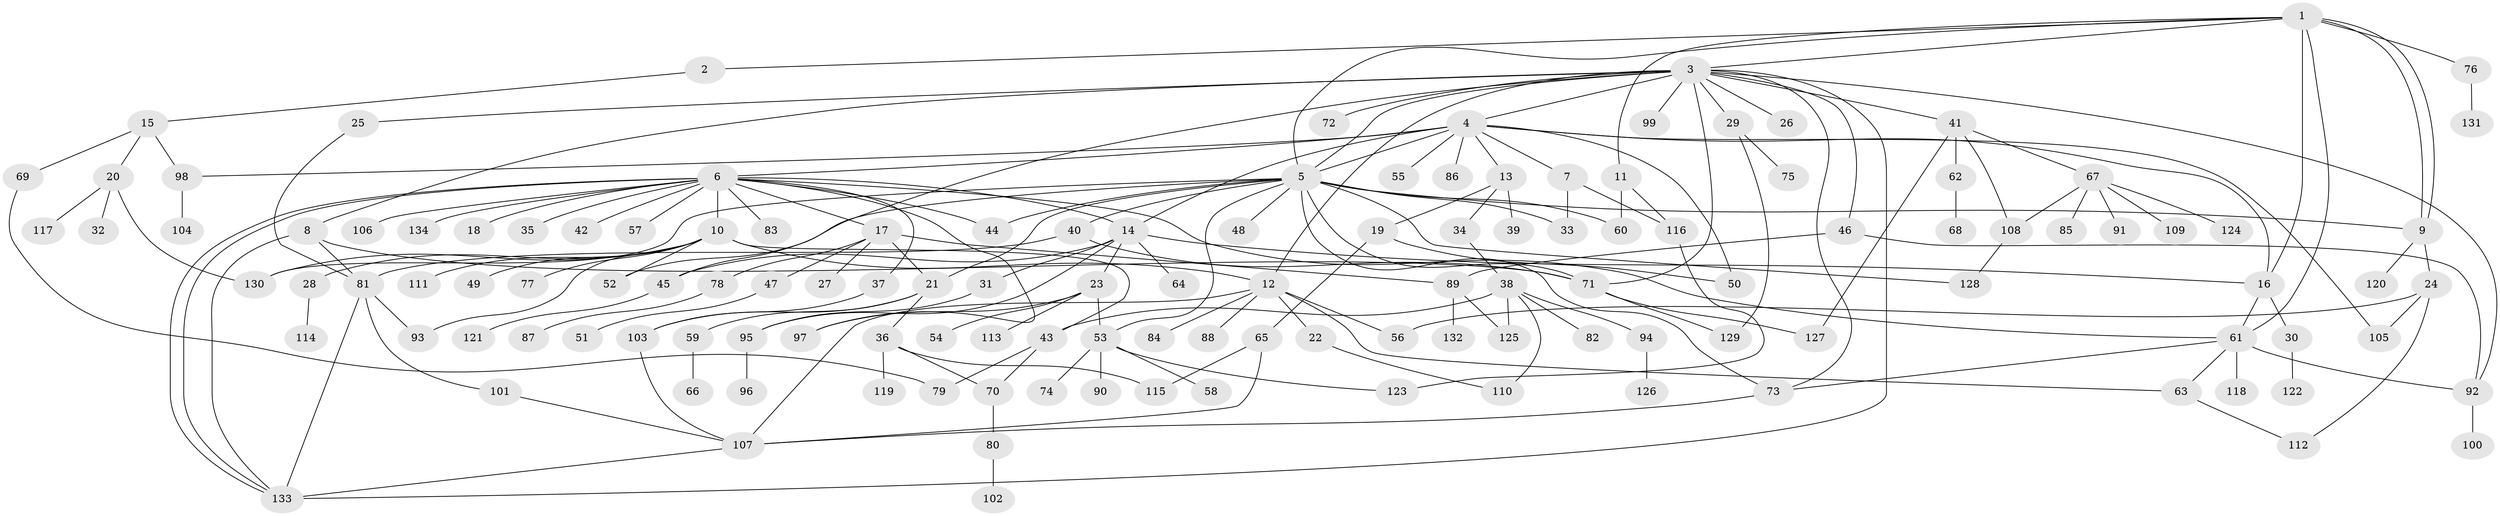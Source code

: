 // coarse degree distribution, {9: 0.030927835051546393, 2: 0.17525773195876287, 17: 0.010309278350515464, 10: 0.010309278350515464, 16: 0.010309278350515464, 21: 0.010309278350515464, 3: 0.08247422680412371, 7: 0.010309278350515464, 5: 0.1134020618556701, 11: 0.010309278350515464, 4: 0.05154639175257732, 8: 0.010309278350515464, 1: 0.4536082474226804, 6: 0.020618556701030927}
// Generated by graph-tools (version 1.1) at 2025/51/02/27/25 19:51:56]
// undirected, 134 vertices, 193 edges
graph export_dot {
graph [start="1"]
  node [color=gray90,style=filled];
  1;
  2;
  3;
  4;
  5;
  6;
  7;
  8;
  9;
  10;
  11;
  12;
  13;
  14;
  15;
  16;
  17;
  18;
  19;
  20;
  21;
  22;
  23;
  24;
  25;
  26;
  27;
  28;
  29;
  30;
  31;
  32;
  33;
  34;
  35;
  36;
  37;
  38;
  39;
  40;
  41;
  42;
  43;
  44;
  45;
  46;
  47;
  48;
  49;
  50;
  51;
  52;
  53;
  54;
  55;
  56;
  57;
  58;
  59;
  60;
  61;
  62;
  63;
  64;
  65;
  66;
  67;
  68;
  69;
  70;
  71;
  72;
  73;
  74;
  75;
  76;
  77;
  78;
  79;
  80;
  81;
  82;
  83;
  84;
  85;
  86;
  87;
  88;
  89;
  90;
  91;
  92;
  93;
  94;
  95;
  96;
  97;
  98;
  99;
  100;
  101;
  102;
  103;
  104;
  105;
  106;
  107;
  108;
  109;
  110;
  111;
  112;
  113;
  114;
  115;
  116;
  117;
  118;
  119;
  120;
  121;
  122;
  123;
  124;
  125;
  126;
  127;
  128;
  129;
  130;
  131;
  132;
  133;
  134;
  1 -- 2;
  1 -- 3;
  1 -- 5;
  1 -- 9;
  1 -- 9;
  1 -- 11;
  1 -- 16;
  1 -- 61;
  1 -- 76;
  2 -- 15;
  3 -- 4;
  3 -- 5;
  3 -- 8;
  3 -- 12;
  3 -- 25;
  3 -- 26;
  3 -- 29;
  3 -- 41;
  3 -- 45;
  3 -- 46;
  3 -- 71;
  3 -- 72;
  3 -- 73;
  3 -- 92;
  3 -- 99;
  3 -- 133;
  4 -- 5;
  4 -- 6;
  4 -- 7;
  4 -- 13;
  4 -- 14;
  4 -- 16;
  4 -- 50;
  4 -- 55;
  4 -- 86;
  4 -- 98;
  4 -- 105;
  5 -- 9;
  5 -- 21;
  5 -- 33;
  5 -- 40;
  5 -- 44;
  5 -- 48;
  5 -- 52;
  5 -- 53;
  5 -- 60;
  5 -- 71;
  5 -- 73;
  5 -- 128;
  5 -- 130;
  6 -- 10;
  6 -- 14;
  6 -- 17;
  6 -- 18;
  6 -- 35;
  6 -- 37;
  6 -- 42;
  6 -- 44;
  6 -- 57;
  6 -- 61;
  6 -- 83;
  6 -- 97;
  6 -- 106;
  6 -- 133;
  6 -- 133;
  6 -- 134;
  7 -- 33;
  7 -- 116;
  8 -- 71;
  8 -- 81;
  8 -- 133;
  9 -- 24;
  9 -- 120;
  10 -- 12;
  10 -- 28;
  10 -- 43;
  10 -- 49;
  10 -- 52;
  10 -- 77;
  10 -- 93;
  10 -- 111;
  10 -- 130;
  11 -- 60;
  11 -- 116;
  12 -- 22;
  12 -- 56;
  12 -- 63;
  12 -- 84;
  12 -- 88;
  12 -- 107;
  13 -- 19;
  13 -- 34;
  13 -- 39;
  14 -- 16;
  14 -- 23;
  14 -- 31;
  14 -- 45;
  14 -- 64;
  14 -- 95;
  15 -- 20;
  15 -- 69;
  15 -- 98;
  16 -- 30;
  16 -- 61;
  17 -- 21;
  17 -- 27;
  17 -- 47;
  17 -- 78;
  17 -- 89;
  19 -- 50;
  19 -- 65;
  20 -- 32;
  20 -- 117;
  20 -- 130;
  21 -- 36;
  21 -- 59;
  21 -- 103;
  22 -- 110;
  23 -- 53;
  23 -- 54;
  23 -- 97;
  23 -- 113;
  24 -- 56;
  24 -- 105;
  24 -- 112;
  25 -- 81;
  28 -- 114;
  29 -- 75;
  29 -- 129;
  30 -- 122;
  31 -- 95;
  34 -- 38;
  36 -- 70;
  36 -- 115;
  36 -- 119;
  37 -- 103;
  38 -- 43;
  38 -- 82;
  38 -- 94;
  38 -- 110;
  38 -- 125;
  40 -- 71;
  40 -- 81;
  41 -- 62;
  41 -- 67;
  41 -- 108;
  41 -- 127;
  43 -- 70;
  43 -- 79;
  45 -- 121;
  46 -- 89;
  46 -- 92;
  47 -- 51;
  53 -- 58;
  53 -- 74;
  53 -- 90;
  53 -- 123;
  59 -- 66;
  61 -- 63;
  61 -- 73;
  61 -- 92;
  61 -- 118;
  62 -- 68;
  63 -- 112;
  65 -- 107;
  65 -- 115;
  67 -- 85;
  67 -- 91;
  67 -- 108;
  67 -- 109;
  67 -- 124;
  69 -- 79;
  70 -- 80;
  71 -- 127;
  71 -- 129;
  73 -- 107;
  76 -- 131;
  78 -- 87;
  80 -- 102;
  81 -- 93;
  81 -- 101;
  81 -- 133;
  89 -- 125;
  89 -- 132;
  92 -- 100;
  94 -- 126;
  95 -- 96;
  98 -- 104;
  101 -- 107;
  103 -- 107;
  107 -- 133;
  108 -- 128;
  116 -- 123;
}
